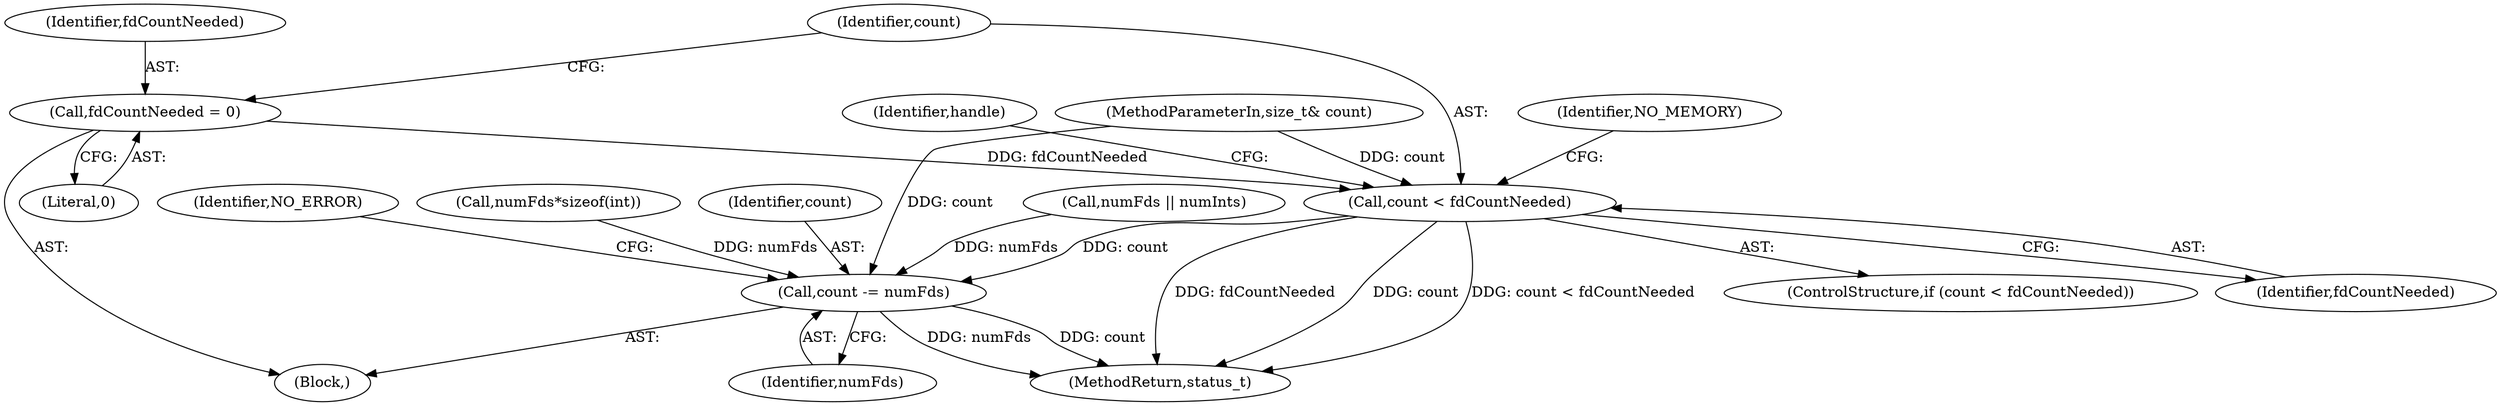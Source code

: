digraph "1_Android_38803268570f90e97452cd9a30ac831661829091@del" {
"1000157" [label="(Call,fdCountNeeded = 0)"];
"1000161" [label="(Call,count < fdCountNeeded)"];
"1000315" [label="(Call,count -= numFds)"];
"1000161" [label="(Call,count < fdCountNeeded)"];
"1000162" [label="(Identifier,count)"];
"1000104" [label="(MethodParameterIn,size_t& count)"];
"1000316" [label="(Identifier,count)"];
"1000167" [label="(Identifier,handle)"];
"1000317" [label="(Identifier,numFds)"];
"1000159" [label="(Literal,0)"];
"1000315" [label="(Call,count -= numFds)"];
"1000163" [label="(Identifier,fdCountNeeded)"];
"1000157" [label="(Call,fdCountNeeded = 0)"];
"1000158" [label="(Identifier,fdCountNeeded)"];
"1000320" [label="(MethodReturn,status_t)"];
"1000165" [label="(Identifier,NO_MEMORY)"];
"1000160" [label="(ControlStructure,if (count < fdCountNeeded))"];
"1000319" [label="(Identifier,NO_ERROR)"];
"1000211" [label="(Call,numFds*sizeof(int))"];
"1000171" [label="(Call,numFds || numInts)"];
"1000105" [label="(Block,)"];
"1000157" -> "1000105"  [label="AST: "];
"1000157" -> "1000159"  [label="CFG: "];
"1000158" -> "1000157"  [label="AST: "];
"1000159" -> "1000157"  [label="AST: "];
"1000162" -> "1000157"  [label="CFG: "];
"1000157" -> "1000161"  [label="DDG: fdCountNeeded"];
"1000161" -> "1000160"  [label="AST: "];
"1000161" -> "1000163"  [label="CFG: "];
"1000162" -> "1000161"  [label="AST: "];
"1000163" -> "1000161"  [label="AST: "];
"1000165" -> "1000161"  [label="CFG: "];
"1000167" -> "1000161"  [label="CFG: "];
"1000161" -> "1000320"  [label="DDG: fdCountNeeded"];
"1000161" -> "1000320"  [label="DDG: count"];
"1000161" -> "1000320"  [label="DDG: count < fdCountNeeded"];
"1000104" -> "1000161"  [label="DDG: count"];
"1000161" -> "1000315"  [label="DDG: count"];
"1000315" -> "1000105"  [label="AST: "];
"1000315" -> "1000317"  [label="CFG: "];
"1000316" -> "1000315"  [label="AST: "];
"1000317" -> "1000315"  [label="AST: "];
"1000319" -> "1000315"  [label="CFG: "];
"1000315" -> "1000320"  [label="DDG: count"];
"1000315" -> "1000320"  [label="DDG: numFds"];
"1000171" -> "1000315"  [label="DDG: numFds"];
"1000211" -> "1000315"  [label="DDG: numFds"];
"1000104" -> "1000315"  [label="DDG: count"];
}

